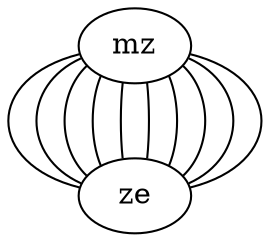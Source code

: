 graph G {
	mz -- ze;
	mz -- ze;
	mz -- ze;
	mz -- ze;
	mz -- ze;
	mz -- ze;
	mz -- ze;
	mz -- ze;
	mz -- ze;
	mz -- ze;
}

